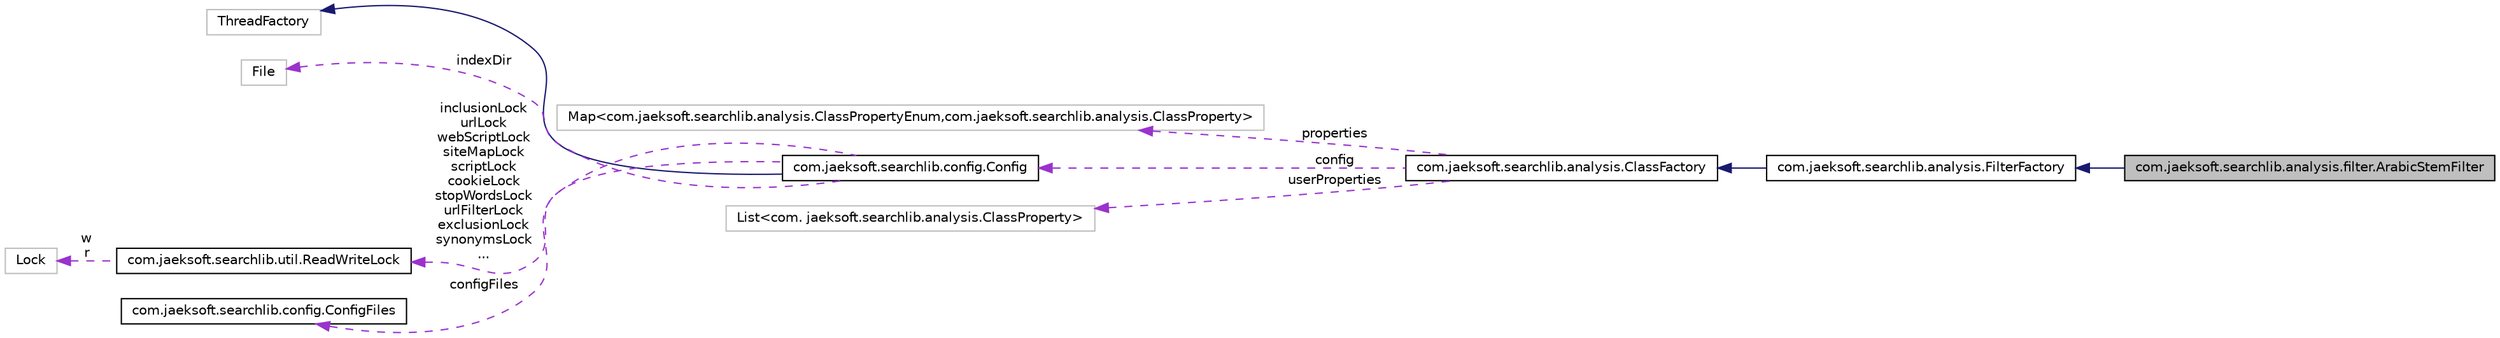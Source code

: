 digraph"com.jaeksoft.searchlib.analysis.filter.ArabicStemFilter"
{
edge[fontname="Helvetica",fontsize="10",labelfontname="Helvetica",labelfontsize="10"];
node[fontname="Helvetica",fontsize="10",shape=record];
rankdir="LR";
Node1[label="com.jaeksoft.searchlib.analysis.filter.ArabicStemFilter",height=0.2,width=0.4,color="black",fillcolor="grey75",style="filled",fontcolor="black"];
Node2->Node1[dir="back",color="midnightblue",fontsize="10",style="solid",fontname="Helvetica"];
Node2[label="com.jaeksoft.searchlib.analysis.FilterFactory",height=0.2,width=0.4,color="black",fillcolor="white",style="filled",URL="$classcom_1_1jaeksoft_1_1searchlib_1_1analysis_1_1_filter_factory.html"];
Node3->Node2[dir="back",color="midnightblue",fontsize="10",style="solid",fontname="Helvetica"];
Node3[label="com.jaeksoft.searchlib.analysis.ClassFactory",height=0.2,width=0.4,color="black",fillcolor="white",style="filled",URL="$classcom_1_1jaeksoft_1_1searchlib_1_1analysis_1_1_class_factory.html"];
Node4->Node3[dir="back",color="darkorchid3",fontsize="10",style="dashed",label="properties",fontname="Helvetica"];
Node4[label="Map\<com.jaeksoft.searchlib.analysis.ClassPropertyEnum,com.jaeksoft.searchlib.analysis.ClassProperty\>",height=0.2,width=0.4,color="grey75",fillcolor="white",style="filled"];
Node5->Node3[dir="back",color="darkorchid3",fontsize="10",style="dashed",label="config",fontname="Helvetica"];
Node5[label="com.jaeksoft.searchlib.config.Config",height=0.2,width=0.4,color="black",fillcolor="white",style="filled",URL="$classcom_1_1jaeksoft_1_1searchlib_1_1config_1_1_config.html"];
Node6->Node5[dir="back",color="midnightblue",fontsize="10",style="solid",fontname="Helvetica"];
Node6[label="ThreadFactory",height=0.2,width=0.4,color="grey75",fillcolor="white",style="filled"];
Node7->Node5[dir="back",color="darkorchid3",fontsize="10",style="dashed",label="indexDir",fontname="Helvetica"];
Node7[label="File",height=0.2,width=0.4,color="grey75",fillcolor="white",style="filled"];
Node8->Node5[dir="back",color="darkorchid3",fontsize="10",style="dashed",label="inclusionLock\nurlLock\nwebScriptLock\nsiteMapLock\nscriptLock\ncookieLock\nstopWordsLock\nurlFilterLock\nexclusionLock\nsynonymsLock\n...",fontname="Helvetica"];
Node8[label="com.jaeksoft.searchlib.util.ReadWriteLock",height=0.2,width=0.4,color="black",fillcolor="white",style="filled",URL="$classcom_1_1jaeksoft_1_1searchlib_1_1util_1_1_read_write_lock.html"];
Node9->Node8[dir="back",color="darkorchid3",fontsize="10",style="dashed",label="w\nr",fontname="Helvetica"];
Node9[label="Lock",height=0.2,width=0.4,color="grey75",fillcolor="white",style="filled"];
Node10->Node5[dir="back",color="darkorchid3",fontsize="10",style="dashed",label="configFiles",fontname="Helvetica"];
Node10[label="com.jaeksoft.searchlib.config.ConfigFiles",height=0.2,width=0.4,color="black",fillcolor="white",style="filled",URL="$classcom_1_1jaeksoft_1_1searchlib_1_1config_1_1_config_files.html"];
Node11->Node3[dir="back",color="darkorchid3",fontsize="10",style="dashed",label="userProperties",fontname="Helvetica"];
Node11[label="List\<com. jaeksoft.searchlib.analysis.ClassProperty\>",height=0.2,width=0.4,color="grey75",fillcolor="white",style="filled"];
}
